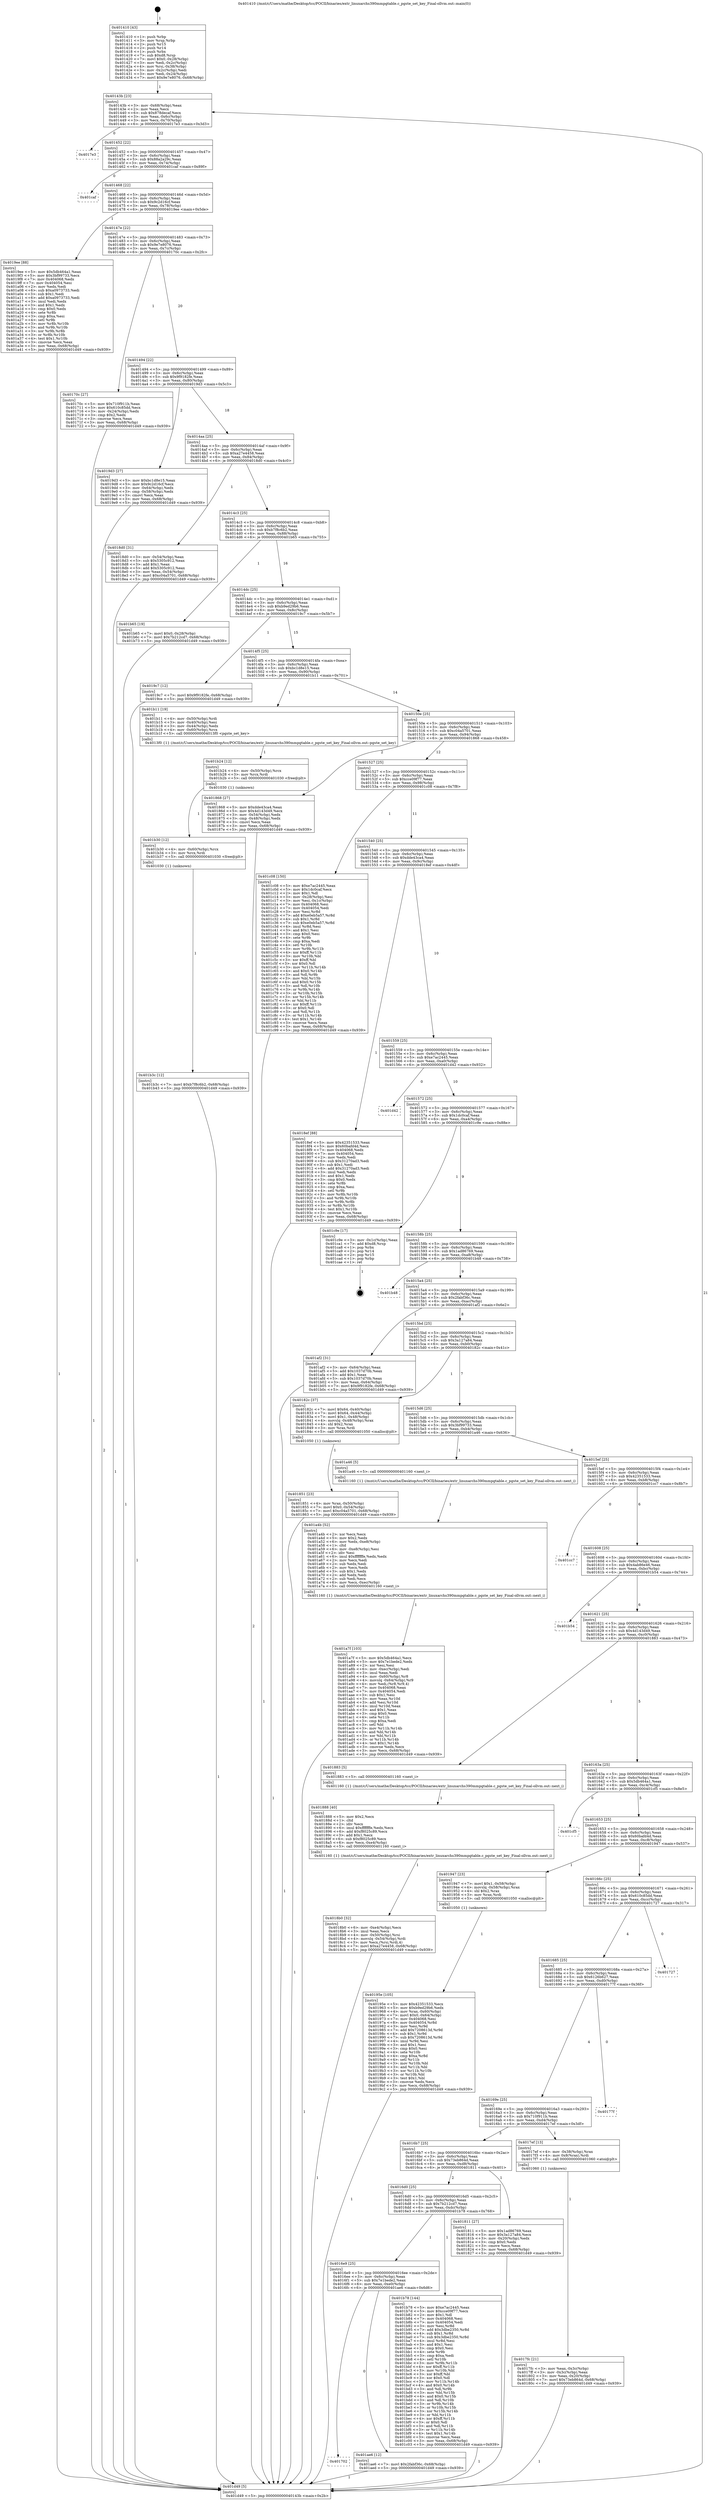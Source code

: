 digraph "0x401410" {
  label = "0x401410 (/mnt/c/Users/mathe/Desktop/tcc/POCII/binaries/extr_linuxarchs390mmpgtable.c_pgste_set_key_Final-ollvm.out::main(0))"
  labelloc = "t"
  node[shape=record]

  Entry [label="",width=0.3,height=0.3,shape=circle,fillcolor=black,style=filled]
  "0x40143b" [label="{
     0x40143b [23]\l
     | [instrs]\l
     &nbsp;&nbsp;0x40143b \<+3\>: mov -0x68(%rbp),%eax\l
     &nbsp;&nbsp;0x40143e \<+2\>: mov %eax,%ecx\l
     &nbsp;&nbsp;0x401440 \<+6\>: sub $0x878decaf,%ecx\l
     &nbsp;&nbsp;0x401446 \<+3\>: mov %eax,-0x6c(%rbp)\l
     &nbsp;&nbsp;0x401449 \<+3\>: mov %ecx,-0x70(%rbp)\l
     &nbsp;&nbsp;0x40144c \<+6\>: je 00000000004017e3 \<main+0x3d3\>\l
  }"]
  "0x4017e3" [label="{
     0x4017e3\l
  }", style=dashed]
  "0x401452" [label="{
     0x401452 [22]\l
     | [instrs]\l
     &nbsp;&nbsp;0x401452 \<+5\>: jmp 0000000000401457 \<main+0x47\>\l
     &nbsp;&nbsp;0x401457 \<+3\>: mov -0x6c(%rbp),%eax\l
     &nbsp;&nbsp;0x40145a \<+5\>: sub $0x88a2a29c,%eax\l
     &nbsp;&nbsp;0x40145f \<+3\>: mov %eax,-0x74(%rbp)\l
     &nbsp;&nbsp;0x401462 \<+6\>: je 0000000000401caf \<main+0x89f\>\l
  }"]
  Exit [label="",width=0.3,height=0.3,shape=circle,fillcolor=black,style=filled,peripheries=2]
  "0x401caf" [label="{
     0x401caf\l
  }", style=dashed]
  "0x401468" [label="{
     0x401468 [22]\l
     | [instrs]\l
     &nbsp;&nbsp;0x401468 \<+5\>: jmp 000000000040146d \<main+0x5d\>\l
     &nbsp;&nbsp;0x40146d \<+3\>: mov -0x6c(%rbp),%eax\l
     &nbsp;&nbsp;0x401470 \<+5\>: sub $0x9c2d16cf,%eax\l
     &nbsp;&nbsp;0x401475 \<+3\>: mov %eax,-0x78(%rbp)\l
     &nbsp;&nbsp;0x401478 \<+6\>: je 00000000004019ee \<main+0x5de\>\l
  }"]
  "0x401b3c" [label="{
     0x401b3c [12]\l
     | [instrs]\l
     &nbsp;&nbsp;0x401b3c \<+7\>: movl $0xb7f8c6b2,-0x68(%rbp)\l
     &nbsp;&nbsp;0x401b43 \<+5\>: jmp 0000000000401d49 \<main+0x939\>\l
  }"]
  "0x4019ee" [label="{
     0x4019ee [88]\l
     | [instrs]\l
     &nbsp;&nbsp;0x4019ee \<+5\>: mov $0x5db464a1,%eax\l
     &nbsp;&nbsp;0x4019f3 \<+5\>: mov $0x3bf99733,%ecx\l
     &nbsp;&nbsp;0x4019f8 \<+7\>: mov 0x404068,%edx\l
     &nbsp;&nbsp;0x4019ff \<+7\>: mov 0x404054,%esi\l
     &nbsp;&nbsp;0x401a06 \<+2\>: mov %edx,%edi\l
     &nbsp;&nbsp;0x401a08 \<+6\>: sub $0xa0973733,%edi\l
     &nbsp;&nbsp;0x401a0e \<+3\>: sub $0x1,%edi\l
     &nbsp;&nbsp;0x401a11 \<+6\>: add $0xa0973733,%edi\l
     &nbsp;&nbsp;0x401a17 \<+3\>: imul %edi,%edx\l
     &nbsp;&nbsp;0x401a1a \<+3\>: and $0x1,%edx\l
     &nbsp;&nbsp;0x401a1d \<+3\>: cmp $0x0,%edx\l
     &nbsp;&nbsp;0x401a20 \<+4\>: sete %r8b\l
     &nbsp;&nbsp;0x401a24 \<+3\>: cmp $0xa,%esi\l
     &nbsp;&nbsp;0x401a27 \<+4\>: setl %r9b\l
     &nbsp;&nbsp;0x401a2b \<+3\>: mov %r8b,%r10b\l
     &nbsp;&nbsp;0x401a2e \<+3\>: and %r9b,%r10b\l
     &nbsp;&nbsp;0x401a31 \<+3\>: xor %r9b,%r8b\l
     &nbsp;&nbsp;0x401a34 \<+3\>: or %r8b,%r10b\l
     &nbsp;&nbsp;0x401a37 \<+4\>: test $0x1,%r10b\l
     &nbsp;&nbsp;0x401a3b \<+3\>: cmovne %ecx,%eax\l
     &nbsp;&nbsp;0x401a3e \<+3\>: mov %eax,-0x68(%rbp)\l
     &nbsp;&nbsp;0x401a41 \<+5\>: jmp 0000000000401d49 \<main+0x939\>\l
  }"]
  "0x40147e" [label="{
     0x40147e [22]\l
     | [instrs]\l
     &nbsp;&nbsp;0x40147e \<+5\>: jmp 0000000000401483 \<main+0x73\>\l
     &nbsp;&nbsp;0x401483 \<+3\>: mov -0x6c(%rbp),%eax\l
     &nbsp;&nbsp;0x401486 \<+5\>: sub $0x9e7e8076,%eax\l
     &nbsp;&nbsp;0x40148b \<+3\>: mov %eax,-0x7c(%rbp)\l
     &nbsp;&nbsp;0x40148e \<+6\>: je 000000000040170c \<main+0x2fc\>\l
  }"]
  "0x401b30" [label="{
     0x401b30 [12]\l
     | [instrs]\l
     &nbsp;&nbsp;0x401b30 \<+4\>: mov -0x60(%rbp),%rcx\l
     &nbsp;&nbsp;0x401b34 \<+3\>: mov %rcx,%rdi\l
     &nbsp;&nbsp;0x401b37 \<+5\>: call 0000000000401030 \<free@plt\>\l
     | [calls]\l
     &nbsp;&nbsp;0x401030 \{1\} (unknown)\l
  }"]
  "0x40170c" [label="{
     0x40170c [27]\l
     | [instrs]\l
     &nbsp;&nbsp;0x40170c \<+5\>: mov $0x710f911b,%eax\l
     &nbsp;&nbsp;0x401711 \<+5\>: mov $0x610c85dd,%ecx\l
     &nbsp;&nbsp;0x401716 \<+3\>: mov -0x24(%rbp),%edx\l
     &nbsp;&nbsp;0x401719 \<+3\>: cmp $0x2,%edx\l
     &nbsp;&nbsp;0x40171c \<+3\>: cmovne %ecx,%eax\l
     &nbsp;&nbsp;0x40171f \<+3\>: mov %eax,-0x68(%rbp)\l
     &nbsp;&nbsp;0x401722 \<+5\>: jmp 0000000000401d49 \<main+0x939\>\l
  }"]
  "0x401494" [label="{
     0x401494 [22]\l
     | [instrs]\l
     &nbsp;&nbsp;0x401494 \<+5\>: jmp 0000000000401499 \<main+0x89\>\l
     &nbsp;&nbsp;0x401499 \<+3\>: mov -0x6c(%rbp),%eax\l
     &nbsp;&nbsp;0x40149c \<+5\>: sub $0x9f9182fe,%eax\l
     &nbsp;&nbsp;0x4014a1 \<+3\>: mov %eax,-0x80(%rbp)\l
     &nbsp;&nbsp;0x4014a4 \<+6\>: je 00000000004019d3 \<main+0x5c3\>\l
  }"]
  "0x401d49" [label="{
     0x401d49 [5]\l
     | [instrs]\l
     &nbsp;&nbsp;0x401d49 \<+5\>: jmp 000000000040143b \<main+0x2b\>\l
  }"]
  "0x401410" [label="{
     0x401410 [43]\l
     | [instrs]\l
     &nbsp;&nbsp;0x401410 \<+1\>: push %rbp\l
     &nbsp;&nbsp;0x401411 \<+3\>: mov %rsp,%rbp\l
     &nbsp;&nbsp;0x401414 \<+2\>: push %r15\l
     &nbsp;&nbsp;0x401416 \<+2\>: push %r14\l
     &nbsp;&nbsp;0x401418 \<+1\>: push %rbx\l
     &nbsp;&nbsp;0x401419 \<+7\>: sub $0xd8,%rsp\l
     &nbsp;&nbsp;0x401420 \<+7\>: movl $0x0,-0x28(%rbp)\l
     &nbsp;&nbsp;0x401427 \<+3\>: mov %edi,-0x2c(%rbp)\l
     &nbsp;&nbsp;0x40142a \<+4\>: mov %rsi,-0x38(%rbp)\l
     &nbsp;&nbsp;0x40142e \<+3\>: mov -0x2c(%rbp),%edi\l
     &nbsp;&nbsp;0x401431 \<+3\>: mov %edi,-0x24(%rbp)\l
     &nbsp;&nbsp;0x401434 \<+7\>: movl $0x9e7e8076,-0x68(%rbp)\l
  }"]
  "0x401b24" [label="{
     0x401b24 [12]\l
     | [instrs]\l
     &nbsp;&nbsp;0x401b24 \<+4\>: mov -0x50(%rbp),%rcx\l
     &nbsp;&nbsp;0x401b28 \<+3\>: mov %rcx,%rdi\l
     &nbsp;&nbsp;0x401b2b \<+5\>: call 0000000000401030 \<free@plt\>\l
     | [calls]\l
     &nbsp;&nbsp;0x401030 \{1\} (unknown)\l
  }"]
  "0x4019d3" [label="{
     0x4019d3 [27]\l
     | [instrs]\l
     &nbsp;&nbsp;0x4019d3 \<+5\>: mov $0xbc1d8e15,%eax\l
     &nbsp;&nbsp;0x4019d8 \<+5\>: mov $0x9c2d16cf,%ecx\l
     &nbsp;&nbsp;0x4019dd \<+3\>: mov -0x64(%rbp),%edx\l
     &nbsp;&nbsp;0x4019e0 \<+3\>: cmp -0x58(%rbp),%edx\l
     &nbsp;&nbsp;0x4019e3 \<+3\>: cmovl %ecx,%eax\l
     &nbsp;&nbsp;0x4019e6 \<+3\>: mov %eax,-0x68(%rbp)\l
     &nbsp;&nbsp;0x4019e9 \<+5\>: jmp 0000000000401d49 \<main+0x939\>\l
  }"]
  "0x4014aa" [label="{
     0x4014aa [25]\l
     | [instrs]\l
     &nbsp;&nbsp;0x4014aa \<+5\>: jmp 00000000004014af \<main+0x9f\>\l
     &nbsp;&nbsp;0x4014af \<+3\>: mov -0x6c(%rbp),%eax\l
     &nbsp;&nbsp;0x4014b2 \<+5\>: sub $0xa27e4458,%eax\l
     &nbsp;&nbsp;0x4014b7 \<+6\>: mov %eax,-0x84(%rbp)\l
     &nbsp;&nbsp;0x4014bd \<+6\>: je 00000000004018d0 \<main+0x4c0\>\l
  }"]
  "0x401702" [label="{
     0x401702\l
  }", style=dashed]
  "0x4018d0" [label="{
     0x4018d0 [31]\l
     | [instrs]\l
     &nbsp;&nbsp;0x4018d0 \<+3\>: mov -0x54(%rbp),%eax\l
     &nbsp;&nbsp;0x4018d3 \<+5\>: sub $0x5305c912,%eax\l
     &nbsp;&nbsp;0x4018d8 \<+3\>: add $0x1,%eax\l
     &nbsp;&nbsp;0x4018db \<+5\>: add $0x5305c912,%eax\l
     &nbsp;&nbsp;0x4018e0 \<+3\>: mov %eax,-0x54(%rbp)\l
     &nbsp;&nbsp;0x4018e3 \<+7\>: movl $0xc04a5701,-0x68(%rbp)\l
     &nbsp;&nbsp;0x4018ea \<+5\>: jmp 0000000000401d49 \<main+0x939\>\l
  }"]
  "0x4014c3" [label="{
     0x4014c3 [25]\l
     | [instrs]\l
     &nbsp;&nbsp;0x4014c3 \<+5\>: jmp 00000000004014c8 \<main+0xb8\>\l
     &nbsp;&nbsp;0x4014c8 \<+3\>: mov -0x6c(%rbp),%eax\l
     &nbsp;&nbsp;0x4014cb \<+5\>: sub $0xb7f8c6b2,%eax\l
     &nbsp;&nbsp;0x4014d0 \<+6\>: mov %eax,-0x88(%rbp)\l
     &nbsp;&nbsp;0x4014d6 \<+6\>: je 0000000000401b65 \<main+0x755\>\l
  }"]
  "0x401ae6" [label="{
     0x401ae6 [12]\l
     | [instrs]\l
     &nbsp;&nbsp;0x401ae6 \<+7\>: movl $0x2fabf36c,-0x68(%rbp)\l
     &nbsp;&nbsp;0x401aed \<+5\>: jmp 0000000000401d49 \<main+0x939\>\l
  }"]
  "0x401b65" [label="{
     0x401b65 [19]\l
     | [instrs]\l
     &nbsp;&nbsp;0x401b65 \<+7\>: movl $0x0,-0x28(%rbp)\l
     &nbsp;&nbsp;0x401b6c \<+7\>: movl $0x7b212cd7,-0x68(%rbp)\l
     &nbsp;&nbsp;0x401b73 \<+5\>: jmp 0000000000401d49 \<main+0x939\>\l
  }"]
  "0x4014dc" [label="{
     0x4014dc [25]\l
     | [instrs]\l
     &nbsp;&nbsp;0x4014dc \<+5\>: jmp 00000000004014e1 \<main+0xd1\>\l
     &nbsp;&nbsp;0x4014e1 \<+3\>: mov -0x6c(%rbp),%eax\l
     &nbsp;&nbsp;0x4014e4 \<+5\>: sub $0xb9ed29b6,%eax\l
     &nbsp;&nbsp;0x4014e9 \<+6\>: mov %eax,-0x8c(%rbp)\l
     &nbsp;&nbsp;0x4014ef \<+6\>: je 00000000004019c7 \<main+0x5b7\>\l
  }"]
  "0x4016e9" [label="{
     0x4016e9 [25]\l
     | [instrs]\l
     &nbsp;&nbsp;0x4016e9 \<+5\>: jmp 00000000004016ee \<main+0x2de\>\l
     &nbsp;&nbsp;0x4016ee \<+3\>: mov -0x6c(%rbp),%eax\l
     &nbsp;&nbsp;0x4016f1 \<+5\>: sub $0x7e1bede2,%eax\l
     &nbsp;&nbsp;0x4016f6 \<+6\>: mov %eax,-0xe0(%rbp)\l
     &nbsp;&nbsp;0x4016fc \<+6\>: je 0000000000401ae6 \<main+0x6d6\>\l
  }"]
  "0x4019c7" [label="{
     0x4019c7 [12]\l
     | [instrs]\l
     &nbsp;&nbsp;0x4019c7 \<+7\>: movl $0x9f9182fe,-0x68(%rbp)\l
     &nbsp;&nbsp;0x4019ce \<+5\>: jmp 0000000000401d49 \<main+0x939\>\l
  }"]
  "0x4014f5" [label="{
     0x4014f5 [25]\l
     | [instrs]\l
     &nbsp;&nbsp;0x4014f5 \<+5\>: jmp 00000000004014fa \<main+0xea\>\l
     &nbsp;&nbsp;0x4014fa \<+3\>: mov -0x6c(%rbp),%eax\l
     &nbsp;&nbsp;0x4014fd \<+5\>: sub $0xbc1d8e15,%eax\l
     &nbsp;&nbsp;0x401502 \<+6\>: mov %eax,-0x90(%rbp)\l
     &nbsp;&nbsp;0x401508 \<+6\>: je 0000000000401b11 \<main+0x701\>\l
  }"]
  "0x401b78" [label="{
     0x401b78 [144]\l
     | [instrs]\l
     &nbsp;&nbsp;0x401b78 \<+5\>: mov $0xe7ac2445,%eax\l
     &nbsp;&nbsp;0x401b7d \<+5\>: mov $0xcce09f77,%ecx\l
     &nbsp;&nbsp;0x401b82 \<+2\>: mov $0x1,%dl\l
     &nbsp;&nbsp;0x401b84 \<+7\>: mov 0x404068,%esi\l
     &nbsp;&nbsp;0x401b8b \<+7\>: mov 0x404054,%edi\l
     &nbsp;&nbsp;0x401b92 \<+3\>: mov %esi,%r8d\l
     &nbsp;&nbsp;0x401b95 \<+7\>: add $0x3dbe2350,%r8d\l
     &nbsp;&nbsp;0x401b9c \<+4\>: sub $0x1,%r8d\l
     &nbsp;&nbsp;0x401ba0 \<+7\>: sub $0x3dbe2350,%r8d\l
     &nbsp;&nbsp;0x401ba7 \<+4\>: imul %r8d,%esi\l
     &nbsp;&nbsp;0x401bab \<+3\>: and $0x1,%esi\l
     &nbsp;&nbsp;0x401bae \<+3\>: cmp $0x0,%esi\l
     &nbsp;&nbsp;0x401bb1 \<+4\>: sete %r9b\l
     &nbsp;&nbsp;0x401bb5 \<+3\>: cmp $0xa,%edi\l
     &nbsp;&nbsp;0x401bb8 \<+4\>: setl %r10b\l
     &nbsp;&nbsp;0x401bbc \<+3\>: mov %r9b,%r11b\l
     &nbsp;&nbsp;0x401bbf \<+4\>: xor $0xff,%r11b\l
     &nbsp;&nbsp;0x401bc3 \<+3\>: mov %r10b,%bl\l
     &nbsp;&nbsp;0x401bc6 \<+3\>: xor $0xff,%bl\l
     &nbsp;&nbsp;0x401bc9 \<+3\>: xor $0x0,%dl\l
     &nbsp;&nbsp;0x401bcc \<+3\>: mov %r11b,%r14b\l
     &nbsp;&nbsp;0x401bcf \<+4\>: and $0x0,%r14b\l
     &nbsp;&nbsp;0x401bd3 \<+3\>: and %dl,%r9b\l
     &nbsp;&nbsp;0x401bd6 \<+3\>: mov %bl,%r15b\l
     &nbsp;&nbsp;0x401bd9 \<+4\>: and $0x0,%r15b\l
     &nbsp;&nbsp;0x401bdd \<+3\>: and %dl,%r10b\l
     &nbsp;&nbsp;0x401be0 \<+3\>: or %r9b,%r14b\l
     &nbsp;&nbsp;0x401be3 \<+3\>: or %r10b,%r15b\l
     &nbsp;&nbsp;0x401be6 \<+3\>: xor %r15b,%r14b\l
     &nbsp;&nbsp;0x401be9 \<+3\>: or %bl,%r11b\l
     &nbsp;&nbsp;0x401bec \<+4\>: xor $0xff,%r11b\l
     &nbsp;&nbsp;0x401bf0 \<+3\>: or $0x0,%dl\l
     &nbsp;&nbsp;0x401bf3 \<+3\>: and %dl,%r11b\l
     &nbsp;&nbsp;0x401bf6 \<+3\>: or %r11b,%r14b\l
     &nbsp;&nbsp;0x401bf9 \<+4\>: test $0x1,%r14b\l
     &nbsp;&nbsp;0x401bfd \<+3\>: cmovne %ecx,%eax\l
     &nbsp;&nbsp;0x401c00 \<+3\>: mov %eax,-0x68(%rbp)\l
     &nbsp;&nbsp;0x401c03 \<+5\>: jmp 0000000000401d49 \<main+0x939\>\l
  }"]
  "0x401b11" [label="{
     0x401b11 [19]\l
     | [instrs]\l
     &nbsp;&nbsp;0x401b11 \<+4\>: mov -0x50(%rbp),%rdi\l
     &nbsp;&nbsp;0x401b15 \<+3\>: mov -0x40(%rbp),%esi\l
     &nbsp;&nbsp;0x401b18 \<+3\>: mov -0x44(%rbp),%edx\l
     &nbsp;&nbsp;0x401b1b \<+4\>: mov -0x60(%rbp),%rcx\l
     &nbsp;&nbsp;0x401b1f \<+5\>: call 00000000004013f0 \<pgste_set_key\>\l
     | [calls]\l
     &nbsp;&nbsp;0x4013f0 \{1\} (/mnt/c/Users/mathe/Desktop/tcc/POCII/binaries/extr_linuxarchs390mmpgtable.c_pgste_set_key_Final-ollvm.out::pgste_set_key)\l
  }"]
  "0x40150e" [label="{
     0x40150e [25]\l
     | [instrs]\l
     &nbsp;&nbsp;0x40150e \<+5\>: jmp 0000000000401513 \<main+0x103\>\l
     &nbsp;&nbsp;0x401513 \<+3\>: mov -0x6c(%rbp),%eax\l
     &nbsp;&nbsp;0x401516 \<+5\>: sub $0xc04a5701,%eax\l
     &nbsp;&nbsp;0x40151b \<+6\>: mov %eax,-0x94(%rbp)\l
     &nbsp;&nbsp;0x401521 \<+6\>: je 0000000000401868 \<main+0x458\>\l
  }"]
  "0x401a7f" [label="{
     0x401a7f [103]\l
     | [instrs]\l
     &nbsp;&nbsp;0x401a7f \<+5\>: mov $0x5db464a1,%ecx\l
     &nbsp;&nbsp;0x401a84 \<+5\>: mov $0x7e1bede2,%edx\l
     &nbsp;&nbsp;0x401a89 \<+2\>: xor %esi,%esi\l
     &nbsp;&nbsp;0x401a8b \<+6\>: mov -0xec(%rbp),%edi\l
     &nbsp;&nbsp;0x401a91 \<+3\>: imul %eax,%edi\l
     &nbsp;&nbsp;0x401a94 \<+4\>: mov -0x60(%rbp),%r8\l
     &nbsp;&nbsp;0x401a98 \<+4\>: movslq -0x64(%rbp),%r9\l
     &nbsp;&nbsp;0x401a9c \<+4\>: mov %edi,(%r8,%r9,4)\l
     &nbsp;&nbsp;0x401aa0 \<+7\>: mov 0x404068,%eax\l
     &nbsp;&nbsp;0x401aa7 \<+7\>: mov 0x404054,%edi\l
     &nbsp;&nbsp;0x401aae \<+3\>: sub $0x1,%esi\l
     &nbsp;&nbsp;0x401ab1 \<+3\>: mov %eax,%r10d\l
     &nbsp;&nbsp;0x401ab4 \<+3\>: add %esi,%r10d\l
     &nbsp;&nbsp;0x401ab7 \<+4\>: imul %r10d,%eax\l
     &nbsp;&nbsp;0x401abb \<+3\>: and $0x1,%eax\l
     &nbsp;&nbsp;0x401abe \<+3\>: cmp $0x0,%eax\l
     &nbsp;&nbsp;0x401ac1 \<+4\>: sete %r11b\l
     &nbsp;&nbsp;0x401ac5 \<+3\>: cmp $0xa,%edi\l
     &nbsp;&nbsp;0x401ac8 \<+3\>: setl %bl\l
     &nbsp;&nbsp;0x401acb \<+3\>: mov %r11b,%r14b\l
     &nbsp;&nbsp;0x401ace \<+3\>: and %bl,%r14b\l
     &nbsp;&nbsp;0x401ad1 \<+3\>: xor %bl,%r11b\l
     &nbsp;&nbsp;0x401ad4 \<+3\>: or %r11b,%r14b\l
     &nbsp;&nbsp;0x401ad7 \<+4\>: test $0x1,%r14b\l
     &nbsp;&nbsp;0x401adb \<+3\>: cmovne %edx,%ecx\l
     &nbsp;&nbsp;0x401ade \<+3\>: mov %ecx,-0x68(%rbp)\l
     &nbsp;&nbsp;0x401ae1 \<+5\>: jmp 0000000000401d49 \<main+0x939\>\l
  }"]
  "0x401868" [label="{
     0x401868 [27]\l
     | [instrs]\l
     &nbsp;&nbsp;0x401868 \<+5\>: mov $0xdde43ca4,%eax\l
     &nbsp;&nbsp;0x40186d \<+5\>: mov $0x4d143d49,%ecx\l
     &nbsp;&nbsp;0x401872 \<+3\>: mov -0x54(%rbp),%edx\l
     &nbsp;&nbsp;0x401875 \<+3\>: cmp -0x48(%rbp),%edx\l
     &nbsp;&nbsp;0x401878 \<+3\>: cmovl %ecx,%eax\l
     &nbsp;&nbsp;0x40187b \<+3\>: mov %eax,-0x68(%rbp)\l
     &nbsp;&nbsp;0x40187e \<+5\>: jmp 0000000000401d49 \<main+0x939\>\l
  }"]
  "0x401527" [label="{
     0x401527 [25]\l
     | [instrs]\l
     &nbsp;&nbsp;0x401527 \<+5\>: jmp 000000000040152c \<main+0x11c\>\l
     &nbsp;&nbsp;0x40152c \<+3\>: mov -0x6c(%rbp),%eax\l
     &nbsp;&nbsp;0x40152f \<+5\>: sub $0xcce09f77,%eax\l
     &nbsp;&nbsp;0x401534 \<+6\>: mov %eax,-0x98(%rbp)\l
     &nbsp;&nbsp;0x40153a \<+6\>: je 0000000000401c08 \<main+0x7f8\>\l
  }"]
  "0x401a4b" [label="{
     0x401a4b [52]\l
     | [instrs]\l
     &nbsp;&nbsp;0x401a4b \<+2\>: xor %ecx,%ecx\l
     &nbsp;&nbsp;0x401a4d \<+5\>: mov $0x2,%edx\l
     &nbsp;&nbsp;0x401a52 \<+6\>: mov %edx,-0xe8(%rbp)\l
     &nbsp;&nbsp;0x401a58 \<+1\>: cltd\l
     &nbsp;&nbsp;0x401a59 \<+6\>: mov -0xe8(%rbp),%esi\l
     &nbsp;&nbsp;0x401a5f \<+2\>: idiv %esi\l
     &nbsp;&nbsp;0x401a61 \<+6\>: imul $0xfffffffe,%edx,%edx\l
     &nbsp;&nbsp;0x401a67 \<+2\>: mov %ecx,%edi\l
     &nbsp;&nbsp;0x401a69 \<+2\>: sub %edx,%edi\l
     &nbsp;&nbsp;0x401a6b \<+2\>: mov %ecx,%edx\l
     &nbsp;&nbsp;0x401a6d \<+3\>: sub $0x1,%edx\l
     &nbsp;&nbsp;0x401a70 \<+2\>: add %edx,%edi\l
     &nbsp;&nbsp;0x401a72 \<+2\>: sub %edi,%ecx\l
     &nbsp;&nbsp;0x401a74 \<+6\>: mov %ecx,-0xec(%rbp)\l
     &nbsp;&nbsp;0x401a7a \<+5\>: call 0000000000401160 \<next_i\>\l
     | [calls]\l
     &nbsp;&nbsp;0x401160 \{1\} (/mnt/c/Users/mathe/Desktop/tcc/POCII/binaries/extr_linuxarchs390mmpgtable.c_pgste_set_key_Final-ollvm.out::next_i)\l
  }"]
  "0x401c08" [label="{
     0x401c08 [150]\l
     | [instrs]\l
     &nbsp;&nbsp;0x401c08 \<+5\>: mov $0xe7ac2445,%eax\l
     &nbsp;&nbsp;0x401c0d \<+5\>: mov $0x1dc0caf,%ecx\l
     &nbsp;&nbsp;0x401c12 \<+2\>: mov $0x1,%dl\l
     &nbsp;&nbsp;0x401c14 \<+3\>: mov -0x28(%rbp),%esi\l
     &nbsp;&nbsp;0x401c17 \<+3\>: mov %esi,-0x1c(%rbp)\l
     &nbsp;&nbsp;0x401c1a \<+7\>: mov 0x404068,%esi\l
     &nbsp;&nbsp;0x401c21 \<+7\>: mov 0x404054,%edi\l
     &nbsp;&nbsp;0x401c28 \<+3\>: mov %esi,%r8d\l
     &nbsp;&nbsp;0x401c2b \<+7\>: add $0xe0eb5a57,%r8d\l
     &nbsp;&nbsp;0x401c32 \<+4\>: sub $0x1,%r8d\l
     &nbsp;&nbsp;0x401c36 \<+7\>: sub $0xe0eb5a57,%r8d\l
     &nbsp;&nbsp;0x401c3d \<+4\>: imul %r8d,%esi\l
     &nbsp;&nbsp;0x401c41 \<+3\>: and $0x1,%esi\l
     &nbsp;&nbsp;0x401c44 \<+3\>: cmp $0x0,%esi\l
     &nbsp;&nbsp;0x401c47 \<+4\>: sete %r9b\l
     &nbsp;&nbsp;0x401c4b \<+3\>: cmp $0xa,%edi\l
     &nbsp;&nbsp;0x401c4e \<+4\>: setl %r10b\l
     &nbsp;&nbsp;0x401c52 \<+3\>: mov %r9b,%r11b\l
     &nbsp;&nbsp;0x401c55 \<+4\>: xor $0xff,%r11b\l
     &nbsp;&nbsp;0x401c59 \<+3\>: mov %r10b,%bl\l
     &nbsp;&nbsp;0x401c5c \<+3\>: xor $0xff,%bl\l
     &nbsp;&nbsp;0x401c5f \<+3\>: xor $0x0,%dl\l
     &nbsp;&nbsp;0x401c62 \<+3\>: mov %r11b,%r14b\l
     &nbsp;&nbsp;0x401c65 \<+4\>: and $0x0,%r14b\l
     &nbsp;&nbsp;0x401c69 \<+3\>: and %dl,%r9b\l
     &nbsp;&nbsp;0x401c6c \<+3\>: mov %bl,%r15b\l
     &nbsp;&nbsp;0x401c6f \<+4\>: and $0x0,%r15b\l
     &nbsp;&nbsp;0x401c73 \<+3\>: and %dl,%r10b\l
     &nbsp;&nbsp;0x401c76 \<+3\>: or %r9b,%r14b\l
     &nbsp;&nbsp;0x401c79 \<+3\>: or %r10b,%r15b\l
     &nbsp;&nbsp;0x401c7c \<+3\>: xor %r15b,%r14b\l
     &nbsp;&nbsp;0x401c7f \<+3\>: or %bl,%r11b\l
     &nbsp;&nbsp;0x401c82 \<+4\>: xor $0xff,%r11b\l
     &nbsp;&nbsp;0x401c86 \<+3\>: or $0x0,%dl\l
     &nbsp;&nbsp;0x401c89 \<+3\>: and %dl,%r11b\l
     &nbsp;&nbsp;0x401c8c \<+3\>: or %r11b,%r14b\l
     &nbsp;&nbsp;0x401c8f \<+4\>: test $0x1,%r14b\l
     &nbsp;&nbsp;0x401c93 \<+3\>: cmovne %ecx,%eax\l
     &nbsp;&nbsp;0x401c96 \<+3\>: mov %eax,-0x68(%rbp)\l
     &nbsp;&nbsp;0x401c99 \<+5\>: jmp 0000000000401d49 \<main+0x939\>\l
  }"]
  "0x401540" [label="{
     0x401540 [25]\l
     | [instrs]\l
     &nbsp;&nbsp;0x401540 \<+5\>: jmp 0000000000401545 \<main+0x135\>\l
     &nbsp;&nbsp;0x401545 \<+3\>: mov -0x6c(%rbp),%eax\l
     &nbsp;&nbsp;0x401548 \<+5\>: sub $0xdde43ca4,%eax\l
     &nbsp;&nbsp;0x40154d \<+6\>: mov %eax,-0x9c(%rbp)\l
     &nbsp;&nbsp;0x401553 \<+6\>: je 00000000004018ef \<main+0x4df\>\l
  }"]
  "0x40195e" [label="{
     0x40195e [105]\l
     | [instrs]\l
     &nbsp;&nbsp;0x40195e \<+5\>: mov $0x42351533,%ecx\l
     &nbsp;&nbsp;0x401963 \<+5\>: mov $0xb9ed29b6,%edx\l
     &nbsp;&nbsp;0x401968 \<+4\>: mov %rax,-0x60(%rbp)\l
     &nbsp;&nbsp;0x40196c \<+7\>: movl $0x0,-0x64(%rbp)\l
     &nbsp;&nbsp;0x401973 \<+7\>: mov 0x404068,%esi\l
     &nbsp;&nbsp;0x40197a \<+8\>: mov 0x404054,%r8d\l
     &nbsp;&nbsp;0x401982 \<+3\>: mov %esi,%r9d\l
     &nbsp;&nbsp;0x401985 \<+7\>: add $0x7208613d,%r9d\l
     &nbsp;&nbsp;0x40198c \<+4\>: sub $0x1,%r9d\l
     &nbsp;&nbsp;0x401990 \<+7\>: sub $0x7208613d,%r9d\l
     &nbsp;&nbsp;0x401997 \<+4\>: imul %r9d,%esi\l
     &nbsp;&nbsp;0x40199b \<+3\>: and $0x1,%esi\l
     &nbsp;&nbsp;0x40199e \<+3\>: cmp $0x0,%esi\l
     &nbsp;&nbsp;0x4019a1 \<+4\>: sete %r10b\l
     &nbsp;&nbsp;0x4019a5 \<+4\>: cmp $0xa,%r8d\l
     &nbsp;&nbsp;0x4019a9 \<+4\>: setl %r11b\l
     &nbsp;&nbsp;0x4019ad \<+3\>: mov %r10b,%bl\l
     &nbsp;&nbsp;0x4019b0 \<+3\>: and %r11b,%bl\l
     &nbsp;&nbsp;0x4019b3 \<+3\>: xor %r11b,%r10b\l
     &nbsp;&nbsp;0x4019b6 \<+3\>: or %r10b,%bl\l
     &nbsp;&nbsp;0x4019b9 \<+3\>: test $0x1,%bl\l
     &nbsp;&nbsp;0x4019bc \<+3\>: cmovne %edx,%ecx\l
     &nbsp;&nbsp;0x4019bf \<+3\>: mov %ecx,-0x68(%rbp)\l
     &nbsp;&nbsp;0x4019c2 \<+5\>: jmp 0000000000401d49 \<main+0x939\>\l
  }"]
  "0x4018ef" [label="{
     0x4018ef [88]\l
     | [instrs]\l
     &nbsp;&nbsp;0x4018ef \<+5\>: mov $0x42351533,%eax\l
     &nbsp;&nbsp;0x4018f4 \<+5\>: mov $0x60bafd4d,%ecx\l
     &nbsp;&nbsp;0x4018f9 \<+7\>: mov 0x404068,%edx\l
     &nbsp;&nbsp;0x401900 \<+7\>: mov 0x404054,%esi\l
     &nbsp;&nbsp;0x401907 \<+2\>: mov %edx,%edi\l
     &nbsp;&nbsp;0x401909 \<+6\>: sub $0x31270ad3,%edi\l
     &nbsp;&nbsp;0x40190f \<+3\>: sub $0x1,%edi\l
     &nbsp;&nbsp;0x401912 \<+6\>: add $0x31270ad3,%edi\l
     &nbsp;&nbsp;0x401918 \<+3\>: imul %edi,%edx\l
     &nbsp;&nbsp;0x40191b \<+3\>: and $0x1,%edx\l
     &nbsp;&nbsp;0x40191e \<+3\>: cmp $0x0,%edx\l
     &nbsp;&nbsp;0x401921 \<+4\>: sete %r8b\l
     &nbsp;&nbsp;0x401925 \<+3\>: cmp $0xa,%esi\l
     &nbsp;&nbsp;0x401928 \<+4\>: setl %r9b\l
     &nbsp;&nbsp;0x40192c \<+3\>: mov %r8b,%r10b\l
     &nbsp;&nbsp;0x40192f \<+3\>: and %r9b,%r10b\l
     &nbsp;&nbsp;0x401932 \<+3\>: xor %r9b,%r8b\l
     &nbsp;&nbsp;0x401935 \<+3\>: or %r8b,%r10b\l
     &nbsp;&nbsp;0x401938 \<+4\>: test $0x1,%r10b\l
     &nbsp;&nbsp;0x40193c \<+3\>: cmovne %ecx,%eax\l
     &nbsp;&nbsp;0x40193f \<+3\>: mov %eax,-0x68(%rbp)\l
     &nbsp;&nbsp;0x401942 \<+5\>: jmp 0000000000401d49 \<main+0x939\>\l
  }"]
  "0x401559" [label="{
     0x401559 [25]\l
     | [instrs]\l
     &nbsp;&nbsp;0x401559 \<+5\>: jmp 000000000040155e \<main+0x14e\>\l
     &nbsp;&nbsp;0x40155e \<+3\>: mov -0x6c(%rbp),%eax\l
     &nbsp;&nbsp;0x401561 \<+5\>: sub $0xe7ac2445,%eax\l
     &nbsp;&nbsp;0x401566 \<+6\>: mov %eax,-0xa0(%rbp)\l
     &nbsp;&nbsp;0x40156c \<+6\>: je 0000000000401d42 \<main+0x932\>\l
  }"]
  "0x4018b0" [label="{
     0x4018b0 [32]\l
     | [instrs]\l
     &nbsp;&nbsp;0x4018b0 \<+6\>: mov -0xe4(%rbp),%ecx\l
     &nbsp;&nbsp;0x4018b6 \<+3\>: imul %eax,%ecx\l
     &nbsp;&nbsp;0x4018b9 \<+4\>: mov -0x50(%rbp),%rsi\l
     &nbsp;&nbsp;0x4018bd \<+4\>: movslq -0x54(%rbp),%rdi\l
     &nbsp;&nbsp;0x4018c1 \<+3\>: mov %ecx,(%rsi,%rdi,4)\l
     &nbsp;&nbsp;0x4018c4 \<+7\>: movl $0xa27e4458,-0x68(%rbp)\l
     &nbsp;&nbsp;0x4018cb \<+5\>: jmp 0000000000401d49 \<main+0x939\>\l
  }"]
  "0x401d42" [label="{
     0x401d42\l
  }", style=dashed]
  "0x401572" [label="{
     0x401572 [25]\l
     | [instrs]\l
     &nbsp;&nbsp;0x401572 \<+5\>: jmp 0000000000401577 \<main+0x167\>\l
     &nbsp;&nbsp;0x401577 \<+3\>: mov -0x6c(%rbp),%eax\l
     &nbsp;&nbsp;0x40157a \<+5\>: sub $0x1dc0caf,%eax\l
     &nbsp;&nbsp;0x40157f \<+6\>: mov %eax,-0xa4(%rbp)\l
     &nbsp;&nbsp;0x401585 \<+6\>: je 0000000000401c9e \<main+0x88e\>\l
  }"]
  "0x401888" [label="{
     0x401888 [40]\l
     | [instrs]\l
     &nbsp;&nbsp;0x401888 \<+5\>: mov $0x2,%ecx\l
     &nbsp;&nbsp;0x40188d \<+1\>: cltd\l
     &nbsp;&nbsp;0x40188e \<+2\>: idiv %ecx\l
     &nbsp;&nbsp;0x401890 \<+6\>: imul $0xfffffffe,%edx,%ecx\l
     &nbsp;&nbsp;0x401896 \<+6\>: add $0xf8025c89,%ecx\l
     &nbsp;&nbsp;0x40189c \<+3\>: add $0x1,%ecx\l
     &nbsp;&nbsp;0x40189f \<+6\>: sub $0xf8025c89,%ecx\l
     &nbsp;&nbsp;0x4018a5 \<+6\>: mov %ecx,-0xe4(%rbp)\l
     &nbsp;&nbsp;0x4018ab \<+5\>: call 0000000000401160 \<next_i\>\l
     | [calls]\l
     &nbsp;&nbsp;0x401160 \{1\} (/mnt/c/Users/mathe/Desktop/tcc/POCII/binaries/extr_linuxarchs390mmpgtable.c_pgste_set_key_Final-ollvm.out::next_i)\l
  }"]
  "0x401c9e" [label="{
     0x401c9e [17]\l
     | [instrs]\l
     &nbsp;&nbsp;0x401c9e \<+3\>: mov -0x1c(%rbp),%eax\l
     &nbsp;&nbsp;0x401ca1 \<+7\>: add $0xd8,%rsp\l
     &nbsp;&nbsp;0x401ca8 \<+1\>: pop %rbx\l
     &nbsp;&nbsp;0x401ca9 \<+2\>: pop %r14\l
     &nbsp;&nbsp;0x401cab \<+2\>: pop %r15\l
     &nbsp;&nbsp;0x401cad \<+1\>: pop %rbp\l
     &nbsp;&nbsp;0x401cae \<+1\>: ret\l
  }"]
  "0x40158b" [label="{
     0x40158b [25]\l
     | [instrs]\l
     &nbsp;&nbsp;0x40158b \<+5\>: jmp 0000000000401590 \<main+0x180\>\l
     &nbsp;&nbsp;0x401590 \<+3\>: mov -0x6c(%rbp),%eax\l
     &nbsp;&nbsp;0x401593 \<+5\>: sub $0x1ad86769,%eax\l
     &nbsp;&nbsp;0x401598 \<+6\>: mov %eax,-0xa8(%rbp)\l
     &nbsp;&nbsp;0x40159e \<+6\>: je 0000000000401b48 \<main+0x738\>\l
  }"]
  "0x401851" [label="{
     0x401851 [23]\l
     | [instrs]\l
     &nbsp;&nbsp;0x401851 \<+4\>: mov %rax,-0x50(%rbp)\l
     &nbsp;&nbsp;0x401855 \<+7\>: movl $0x0,-0x54(%rbp)\l
     &nbsp;&nbsp;0x40185c \<+7\>: movl $0xc04a5701,-0x68(%rbp)\l
     &nbsp;&nbsp;0x401863 \<+5\>: jmp 0000000000401d49 \<main+0x939\>\l
  }"]
  "0x401b48" [label="{
     0x401b48\l
  }", style=dashed]
  "0x4015a4" [label="{
     0x4015a4 [25]\l
     | [instrs]\l
     &nbsp;&nbsp;0x4015a4 \<+5\>: jmp 00000000004015a9 \<main+0x199\>\l
     &nbsp;&nbsp;0x4015a9 \<+3\>: mov -0x6c(%rbp),%eax\l
     &nbsp;&nbsp;0x4015ac \<+5\>: sub $0x2fabf36c,%eax\l
     &nbsp;&nbsp;0x4015b1 \<+6\>: mov %eax,-0xac(%rbp)\l
     &nbsp;&nbsp;0x4015b7 \<+6\>: je 0000000000401af2 \<main+0x6e2\>\l
  }"]
  "0x4016d0" [label="{
     0x4016d0 [25]\l
     | [instrs]\l
     &nbsp;&nbsp;0x4016d0 \<+5\>: jmp 00000000004016d5 \<main+0x2c5\>\l
     &nbsp;&nbsp;0x4016d5 \<+3\>: mov -0x6c(%rbp),%eax\l
     &nbsp;&nbsp;0x4016d8 \<+5\>: sub $0x7b212cd7,%eax\l
     &nbsp;&nbsp;0x4016dd \<+6\>: mov %eax,-0xdc(%rbp)\l
     &nbsp;&nbsp;0x4016e3 \<+6\>: je 0000000000401b78 \<main+0x768\>\l
  }"]
  "0x401af2" [label="{
     0x401af2 [31]\l
     | [instrs]\l
     &nbsp;&nbsp;0x401af2 \<+3\>: mov -0x64(%rbp),%eax\l
     &nbsp;&nbsp;0x401af5 \<+5\>: add $0x1037d70b,%eax\l
     &nbsp;&nbsp;0x401afa \<+3\>: add $0x1,%eax\l
     &nbsp;&nbsp;0x401afd \<+5\>: sub $0x1037d70b,%eax\l
     &nbsp;&nbsp;0x401b02 \<+3\>: mov %eax,-0x64(%rbp)\l
     &nbsp;&nbsp;0x401b05 \<+7\>: movl $0x9f9182fe,-0x68(%rbp)\l
     &nbsp;&nbsp;0x401b0c \<+5\>: jmp 0000000000401d49 \<main+0x939\>\l
  }"]
  "0x4015bd" [label="{
     0x4015bd [25]\l
     | [instrs]\l
     &nbsp;&nbsp;0x4015bd \<+5\>: jmp 00000000004015c2 \<main+0x1b2\>\l
     &nbsp;&nbsp;0x4015c2 \<+3\>: mov -0x6c(%rbp),%eax\l
     &nbsp;&nbsp;0x4015c5 \<+5\>: sub $0x3a127a84,%eax\l
     &nbsp;&nbsp;0x4015ca \<+6\>: mov %eax,-0xb0(%rbp)\l
     &nbsp;&nbsp;0x4015d0 \<+6\>: je 000000000040182c \<main+0x41c\>\l
  }"]
  "0x401811" [label="{
     0x401811 [27]\l
     | [instrs]\l
     &nbsp;&nbsp;0x401811 \<+5\>: mov $0x1ad86769,%eax\l
     &nbsp;&nbsp;0x401816 \<+5\>: mov $0x3a127a84,%ecx\l
     &nbsp;&nbsp;0x40181b \<+3\>: mov -0x20(%rbp),%edx\l
     &nbsp;&nbsp;0x40181e \<+3\>: cmp $0x0,%edx\l
     &nbsp;&nbsp;0x401821 \<+3\>: cmove %ecx,%eax\l
     &nbsp;&nbsp;0x401824 \<+3\>: mov %eax,-0x68(%rbp)\l
     &nbsp;&nbsp;0x401827 \<+5\>: jmp 0000000000401d49 \<main+0x939\>\l
  }"]
  "0x40182c" [label="{
     0x40182c [37]\l
     | [instrs]\l
     &nbsp;&nbsp;0x40182c \<+7\>: movl $0x64,-0x40(%rbp)\l
     &nbsp;&nbsp;0x401833 \<+7\>: movl $0x64,-0x44(%rbp)\l
     &nbsp;&nbsp;0x40183a \<+7\>: movl $0x1,-0x48(%rbp)\l
     &nbsp;&nbsp;0x401841 \<+4\>: movslq -0x48(%rbp),%rax\l
     &nbsp;&nbsp;0x401845 \<+4\>: shl $0x2,%rax\l
     &nbsp;&nbsp;0x401849 \<+3\>: mov %rax,%rdi\l
     &nbsp;&nbsp;0x40184c \<+5\>: call 0000000000401050 \<malloc@plt\>\l
     | [calls]\l
     &nbsp;&nbsp;0x401050 \{1\} (unknown)\l
  }"]
  "0x4015d6" [label="{
     0x4015d6 [25]\l
     | [instrs]\l
     &nbsp;&nbsp;0x4015d6 \<+5\>: jmp 00000000004015db \<main+0x1cb\>\l
     &nbsp;&nbsp;0x4015db \<+3\>: mov -0x6c(%rbp),%eax\l
     &nbsp;&nbsp;0x4015de \<+5\>: sub $0x3bf99733,%eax\l
     &nbsp;&nbsp;0x4015e3 \<+6\>: mov %eax,-0xb4(%rbp)\l
     &nbsp;&nbsp;0x4015e9 \<+6\>: je 0000000000401a46 \<main+0x636\>\l
  }"]
  "0x4017fc" [label="{
     0x4017fc [21]\l
     | [instrs]\l
     &nbsp;&nbsp;0x4017fc \<+3\>: mov %eax,-0x3c(%rbp)\l
     &nbsp;&nbsp;0x4017ff \<+3\>: mov -0x3c(%rbp),%eax\l
     &nbsp;&nbsp;0x401802 \<+3\>: mov %eax,-0x20(%rbp)\l
     &nbsp;&nbsp;0x401805 \<+7\>: movl $0x73eb864d,-0x68(%rbp)\l
     &nbsp;&nbsp;0x40180c \<+5\>: jmp 0000000000401d49 \<main+0x939\>\l
  }"]
  "0x401a46" [label="{
     0x401a46 [5]\l
     | [instrs]\l
     &nbsp;&nbsp;0x401a46 \<+5\>: call 0000000000401160 \<next_i\>\l
     | [calls]\l
     &nbsp;&nbsp;0x401160 \{1\} (/mnt/c/Users/mathe/Desktop/tcc/POCII/binaries/extr_linuxarchs390mmpgtable.c_pgste_set_key_Final-ollvm.out::next_i)\l
  }"]
  "0x4015ef" [label="{
     0x4015ef [25]\l
     | [instrs]\l
     &nbsp;&nbsp;0x4015ef \<+5\>: jmp 00000000004015f4 \<main+0x1e4\>\l
     &nbsp;&nbsp;0x4015f4 \<+3\>: mov -0x6c(%rbp),%eax\l
     &nbsp;&nbsp;0x4015f7 \<+5\>: sub $0x42351533,%eax\l
     &nbsp;&nbsp;0x4015fc \<+6\>: mov %eax,-0xb8(%rbp)\l
     &nbsp;&nbsp;0x401602 \<+6\>: je 0000000000401cc7 \<main+0x8b7\>\l
  }"]
  "0x4016b7" [label="{
     0x4016b7 [25]\l
     | [instrs]\l
     &nbsp;&nbsp;0x4016b7 \<+5\>: jmp 00000000004016bc \<main+0x2ac\>\l
     &nbsp;&nbsp;0x4016bc \<+3\>: mov -0x6c(%rbp),%eax\l
     &nbsp;&nbsp;0x4016bf \<+5\>: sub $0x73eb864d,%eax\l
     &nbsp;&nbsp;0x4016c4 \<+6\>: mov %eax,-0xd8(%rbp)\l
     &nbsp;&nbsp;0x4016ca \<+6\>: je 0000000000401811 \<main+0x401\>\l
  }"]
  "0x401cc7" [label="{
     0x401cc7\l
  }", style=dashed]
  "0x401608" [label="{
     0x401608 [25]\l
     | [instrs]\l
     &nbsp;&nbsp;0x401608 \<+5\>: jmp 000000000040160d \<main+0x1fd\>\l
     &nbsp;&nbsp;0x40160d \<+3\>: mov -0x6c(%rbp),%eax\l
     &nbsp;&nbsp;0x401610 \<+5\>: sub $0x4ab86e46,%eax\l
     &nbsp;&nbsp;0x401615 \<+6\>: mov %eax,-0xbc(%rbp)\l
     &nbsp;&nbsp;0x40161b \<+6\>: je 0000000000401b54 \<main+0x744\>\l
  }"]
  "0x4017ef" [label="{
     0x4017ef [13]\l
     | [instrs]\l
     &nbsp;&nbsp;0x4017ef \<+4\>: mov -0x38(%rbp),%rax\l
     &nbsp;&nbsp;0x4017f3 \<+4\>: mov 0x8(%rax),%rdi\l
     &nbsp;&nbsp;0x4017f7 \<+5\>: call 0000000000401060 \<atoi@plt\>\l
     | [calls]\l
     &nbsp;&nbsp;0x401060 \{1\} (unknown)\l
  }"]
  "0x401b54" [label="{
     0x401b54\l
  }", style=dashed]
  "0x401621" [label="{
     0x401621 [25]\l
     | [instrs]\l
     &nbsp;&nbsp;0x401621 \<+5\>: jmp 0000000000401626 \<main+0x216\>\l
     &nbsp;&nbsp;0x401626 \<+3\>: mov -0x6c(%rbp),%eax\l
     &nbsp;&nbsp;0x401629 \<+5\>: sub $0x4d143d49,%eax\l
     &nbsp;&nbsp;0x40162e \<+6\>: mov %eax,-0xc0(%rbp)\l
     &nbsp;&nbsp;0x401634 \<+6\>: je 0000000000401883 \<main+0x473\>\l
  }"]
  "0x40169e" [label="{
     0x40169e [25]\l
     | [instrs]\l
     &nbsp;&nbsp;0x40169e \<+5\>: jmp 00000000004016a3 \<main+0x293\>\l
     &nbsp;&nbsp;0x4016a3 \<+3\>: mov -0x6c(%rbp),%eax\l
     &nbsp;&nbsp;0x4016a6 \<+5\>: sub $0x710f911b,%eax\l
     &nbsp;&nbsp;0x4016ab \<+6\>: mov %eax,-0xd4(%rbp)\l
     &nbsp;&nbsp;0x4016b1 \<+6\>: je 00000000004017ef \<main+0x3df\>\l
  }"]
  "0x401883" [label="{
     0x401883 [5]\l
     | [instrs]\l
     &nbsp;&nbsp;0x401883 \<+5\>: call 0000000000401160 \<next_i\>\l
     | [calls]\l
     &nbsp;&nbsp;0x401160 \{1\} (/mnt/c/Users/mathe/Desktop/tcc/POCII/binaries/extr_linuxarchs390mmpgtable.c_pgste_set_key_Final-ollvm.out::next_i)\l
  }"]
  "0x40163a" [label="{
     0x40163a [25]\l
     | [instrs]\l
     &nbsp;&nbsp;0x40163a \<+5\>: jmp 000000000040163f \<main+0x22f\>\l
     &nbsp;&nbsp;0x40163f \<+3\>: mov -0x6c(%rbp),%eax\l
     &nbsp;&nbsp;0x401642 \<+5\>: sub $0x5db464a1,%eax\l
     &nbsp;&nbsp;0x401647 \<+6\>: mov %eax,-0xc4(%rbp)\l
     &nbsp;&nbsp;0x40164d \<+6\>: je 0000000000401cf5 \<main+0x8e5\>\l
  }"]
  "0x40177f" [label="{
     0x40177f\l
  }", style=dashed]
  "0x401cf5" [label="{
     0x401cf5\l
  }", style=dashed]
  "0x401653" [label="{
     0x401653 [25]\l
     | [instrs]\l
     &nbsp;&nbsp;0x401653 \<+5\>: jmp 0000000000401658 \<main+0x248\>\l
     &nbsp;&nbsp;0x401658 \<+3\>: mov -0x6c(%rbp),%eax\l
     &nbsp;&nbsp;0x40165b \<+5\>: sub $0x60bafd4d,%eax\l
     &nbsp;&nbsp;0x401660 \<+6\>: mov %eax,-0xc8(%rbp)\l
     &nbsp;&nbsp;0x401666 \<+6\>: je 0000000000401947 \<main+0x537\>\l
  }"]
  "0x401685" [label="{
     0x401685 [25]\l
     | [instrs]\l
     &nbsp;&nbsp;0x401685 \<+5\>: jmp 000000000040168a \<main+0x27a\>\l
     &nbsp;&nbsp;0x40168a \<+3\>: mov -0x6c(%rbp),%eax\l
     &nbsp;&nbsp;0x40168d \<+5\>: sub $0x6126b627,%eax\l
     &nbsp;&nbsp;0x401692 \<+6\>: mov %eax,-0xd0(%rbp)\l
     &nbsp;&nbsp;0x401698 \<+6\>: je 000000000040177f \<main+0x36f\>\l
  }"]
  "0x401947" [label="{
     0x401947 [23]\l
     | [instrs]\l
     &nbsp;&nbsp;0x401947 \<+7\>: movl $0x1,-0x58(%rbp)\l
     &nbsp;&nbsp;0x40194e \<+4\>: movslq -0x58(%rbp),%rax\l
     &nbsp;&nbsp;0x401952 \<+4\>: shl $0x2,%rax\l
     &nbsp;&nbsp;0x401956 \<+3\>: mov %rax,%rdi\l
     &nbsp;&nbsp;0x401959 \<+5\>: call 0000000000401050 \<malloc@plt\>\l
     | [calls]\l
     &nbsp;&nbsp;0x401050 \{1\} (unknown)\l
  }"]
  "0x40166c" [label="{
     0x40166c [25]\l
     | [instrs]\l
     &nbsp;&nbsp;0x40166c \<+5\>: jmp 0000000000401671 \<main+0x261\>\l
     &nbsp;&nbsp;0x401671 \<+3\>: mov -0x6c(%rbp),%eax\l
     &nbsp;&nbsp;0x401674 \<+5\>: sub $0x610c85dd,%eax\l
     &nbsp;&nbsp;0x401679 \<+6\>: mov %eax,-0xcc(%rbp)\l
     &nbsp;&nbsp;0x40167f \<+6\>: je 0000000000401727 \<main+0x317\>\l
  }"]
  "0x401727" [label="{
     0x401727\l
  }", style=dashed]
  Entry -> "0x401410" [label=" 1"]
  "0x40143b" -> "0x4017e3" [label=" 0"]
  "0x40143b" -> "0x401452" [label=" 22"]
  "0x401c9e" -> Exit [label=" 1"]
  "0x401452" -> "0x401caf" [label=" 0"]
  "0x401452" -> "0x401468" [label=" 22"]
  "0x401c08" -> "0x401d49" [label=" 1"]
  "0x401468" -> "0x4019ee" [label=" 1"]
  "0x401468" -> "0x40147e" [label=" 21"]
  "0x401b78" -> "0x401d49" [label=" 1"]
  "0x40147e" -> "0x40170c" [label=" 1"]
  "0x40147e" -> "0x401494" [label=" 20"]
  "0x40170c" -> "0x401d49" [label=" 1"]
  "0x401410" -> "0x40143b" [label=" 1"]
  "0x401d49" -> "0x40143b" [label=" 21"]
  "0x401b65" -> "0x401d49" [label=" 1"]
  "0x401494" -> "0x4019d3" [label=" 2"]
  "0x401494" -> "0x4014aa" [label=" 18"]
  "0x401b3c" -> "0x401d49" [label=" 1"]
  "0x4014aa" -> "0x4018d0" [label=" 1"]
  "0x4014aa" -> "0x4014c3" [label=" 17"]
  "0x401b30" -> "0x401b3c" [label=" 1"]
  "0x4014c3" -> "0x401b65" [label=" 1"]
  "0x4014c3" -> "0x4014dc" [label=" 16"]
  "0x401b24" -> "0x401b30" [label=" 1"]
  "0x4014dc" -> "0x4019c7" [label=" 1"]
  "0x4014dc" -> "0x4014f5" [label=" 15"]
  "0x401af2" -> "0x401d49" [label=" 1"]
  "0x4014f5" -> "0x401b11" [label=" 1"]
  "0x4014f5" -> "0x40150e" [label=" 14"]
  "0x401ae6" -> "0x401d49" [label=" 1"]
  "0x40150e" -> "0x401868" [label=" 2"]
  "0x40150e" -> "0x401527" [label=" 12"]
  "0x4016e9" -> "0x401ae6" [label=" 1"]
  "0x401527" -> "0x401c08" [label=" 1"]
  "0x401527" -> "0x401540" [label=" 11"]
  "0x401b11" -> "0x401b24" [label=" 1"]
  "0x401540" -> "0x4018ef" [label=" 1"]
  "0x401540" -> "0x401559" [label=" 10"]
  "0x4016d0" -> "0x4016e9" [label=" 1"]
  "0x401559" -> "0x401d42" [label=" 0"]
  "0x401559" -> "0x401572" [label=" 10"]
  "0x4016d0" -> "0x401b78" [label=" 1"]
  "0x401572" -> "0x401c9e" [label=" 1"]
  "0x401572" -> "0x40158b" [label=" 9"]
  "0x4016e9" -> "0x401702" [label=" 0"]
  "0x40158b" -> "0x401b48" [label=" 0"]
  "0x40158b" -> "0x4015a4" [label=" 9"]
  "0x401a7f" -> "0x401d49" [label=" 1"]
  "0x4015a4" -> "0x401af2" [label=" 1"]
  "0x4015a4" -> "0x4015bd" [label=" 8"]
  "0x401a4b" -> "0x401a7f" [label=" 1"]
  "0x4015bd" -> "0x40182c" [label=" 1"]
  "0x4015bd" -> "0x4015d6" [label=" 7"]
  "0x401a46" -> "0x401a4b" [label=" 1"]
  "0x4015d6" -> "0x401a46" [label=" 1"]
  "0x4015d6" -> "0x4015ef" [label=" 6"]
  "0x4019d3" -> "0x401d49" [label=" 2"]
  "0x4015ef" -> "0x401cc7" [label=" 0"]
  "0x4015ef" -> "0x401608" [label=" 6"]
  "0x4019c7" -> "0x401d49" [label=" 1"]
  "0x401608" -> "0x401b54" [label=" 0"]
  "0x401608" -> "0x401621" [label=" 6"]
  "0x40195e" -> "0x401d49" [label=" 1"]
  "0x401621" -> "0x401883" [label=" 1"]
  "0x401621" -> "0x40163a" [label=" 5"]
  "0x4018ef" -> "0x401d49" [label=" 1"]
  "0x40163a" -> "0x401cf5" [label=" 0"]
  "0x40163a" -> "0x401653" [label=" 5"]
  "0x4018d0" -> "0x401d49" [label=" 1"]
  "0x401653" -> "0x401947" [label=" 1"]
  "0x401653" -> "0x40166c" [label=" 4"]
  "0x401888" -> "0x4018b0" [label=" 1"]
  "0x40166c" -> "0x401727" [label=" 0"]
  "0x40166c" -> "0x401685" [label=" 4"]
  "0x4018b0" -> "0x401d49" [label=" 1"]
  "0x401685" -> "0x40177f" [label=" 0"]
  "0x401685" -> "0x40169e" [label=" 4"]
  "0x401947" -> "0x40195e" [label=" 1"]
  "0x40169e" -> "0x4017ef" [label=" 1"]
  "0x40169e" -> "0x4016b7" [label=" 3"]
  "0x4017ef" -> "0x4017fc" [label=" 1"]
  "0x4017fc" -> "0x401d49" [label=" 1"]
  "0x4019ee" -> "0x401d49" [label=" 1"]
  "0x4016b7" -> "0x401811" [label=" 1"]
  "0x4016b7" -> "0x4016d0" [label=" 2"]
  "0x401811" -> "0x401d49" [label=" 1"]
  "0x40182c" -> "0x401851" [label=" 1"]
  "0x401851" -> "0x401d49" [label=" 1"]
  "0x401868" -> "0x401d49" [label=" 2"]
  "0x401883" -> "0x401888" [label=" 1"]
}
